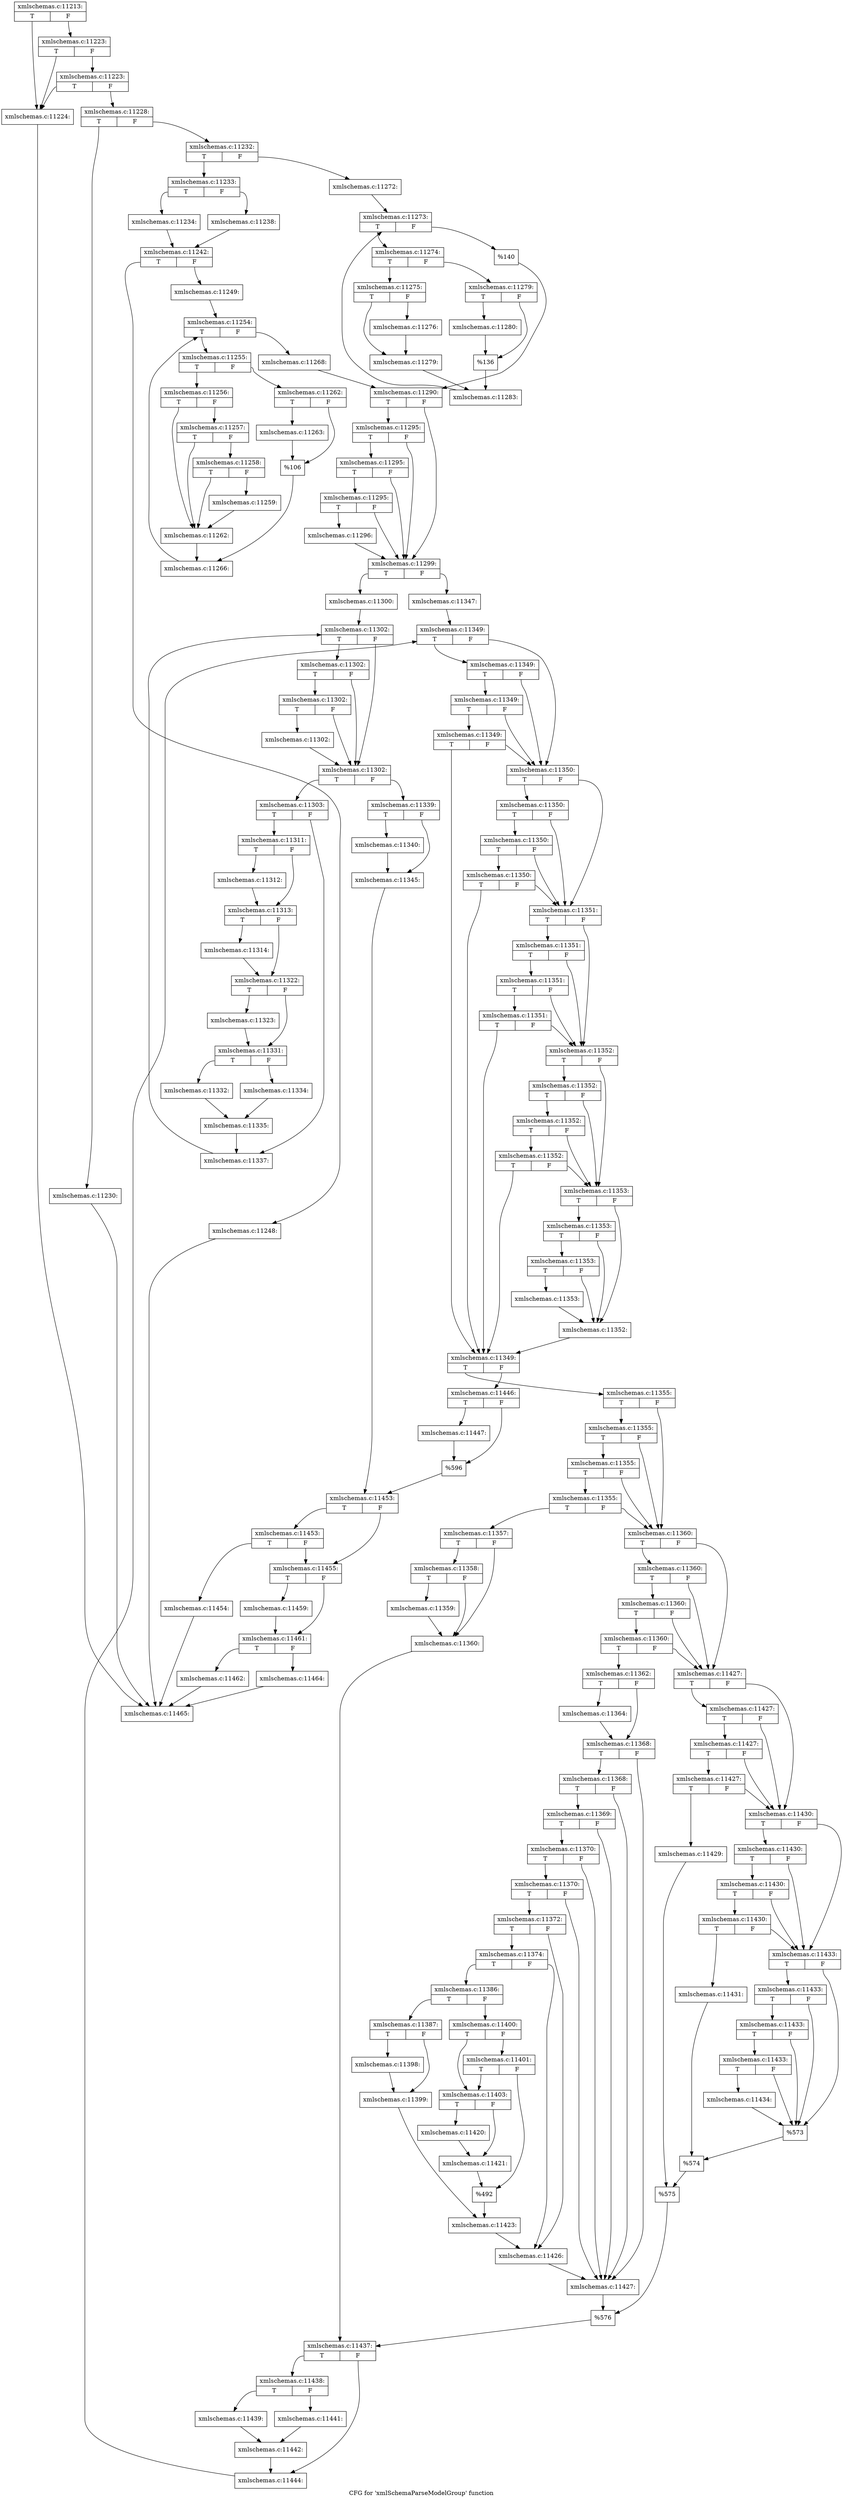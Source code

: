 digraph "CFG for 'xmlSchemaParseModelGroup' function" {
	label="CFG for 'xmlSchemaParseModelGroup' function";

	Node0x4e5e190 [shape=record,label="{xmlschemas.c:11213:|{<s0>T|<s1>F}}"];
	Node0x4e5e190:s0 -> Node0x4e64960;
	Node0x4e5e190:s1 -> Node0x4e64a80;
	Node0x4e64a80 [shape=record,label="{xmlschemas.c:11223:|{<s0>T|<s1>F}}"];
	Node0x4e64a80:s0 -> Node0x4e64960;
	Node0x4e64a80:s1 -> Node0x4e64a00;
	Node0x4e64a00 [shape=record,label="{xmlschemas.c:11223:|{<s0>T|<s1>F}}"];
	Node0x4e64a00:s0 -> Node0x4e64960;
	Node0x4e64a00:s1 -> Node0x4e649b0;
	Node0x4e64960 [shape=record,label="{xmlschemas.c:11224:}"];
	Node0x4e64960 -> Node0x4e61f70;
	Node0x4e649b0 [shape=record,label="{xmlschemas.c:11228:|{<s0>T|<s1>F}}"];
	Node0x4e649b0:s0 -> Node0x4e65c10;
	Node0x4e649b0:s1 -> Node0x4e66100;
	Node0x4e65c10 [shape=record,label="{xmlschemas.c:11230:}"];
	Node0x4e65c10 -> Node0x4e61f70;
	Node0x4e66100 [shape=record,label="{xmlschemas.c:11232:|{<s0>T|<s1>F}}"];
	Node0x4e66100:s0 -> Node0x4e663a0;
	Node0x4e66100:s1 -> Node0x4e66440;
	Node0x4e663a0 [shape=record,label="{xmlschemas.c:11233:|{<s0>T|<s1>F}}"];
	Node0x4e663a0:s0 -> Node0x4e66630;
	Node0x4e663a0:s1 -> Node0x4e666d0;
	Node0x4e66630 [shape=record,label="{xmlschemas.c:11234:}"];
	Node0x4e66630 -> Node0x4e66680;
	Node0x4e666d0 [shape=record,label="{xmlschemas.c:11238:}"];
	Node0x4e666d0 -> Node0x4e66680;
	Node0x4e66680 [shape=record,label="{xmlschemas.c:11242:|{<s0>T|<s1>F}}"];
	Node0x4e66680:s0 -> Node0x4514350;
	Node0x4e66680:s1 -> Node0x4e66f00;
	Node0x4514350 [shape=record,label="{xmlschemas.c:11248:}"];
	Node0x4514350 -> Node0x4e61f70;
	Node0x4e66f00 [shape=record,label="{xmlschemas.c:11249:}"];
	Node0x4e66f00 -> Node0x4e69a10;
	Node0x4e69a10 [shape=record,label="{xmlschemas.c:11254:|{<s0>T|<s1>F}}"];
	Node0x4e69a10:s0 -> Node0x4e69dc0;
	Node0x4e69a10:s1 -> Node0x4e69bf0;
	Node0x4e69dc0 [shape=record,label="{xmlschemas.c:11255:|{<s0>T|<s1>F}}"];
	Node0x4e69dc0:s0 -> Node0x4e69f00;
	Node0x4e69dc0:s1 -> Node0x4e69fa0;
	Node0x4e69f00 [shape=record,label="{xmlschemas.c:11256:|{<s0>T|<s1>F}}"];
	Node0x4e69f00:s0 -> Node0x4e6a380;
	Node0x4e69f00:s1 -> Node0x4e6a450;
	Node0x4e6a450 [shape=record,label="{xmlschemas.c:11257:|{<s0>T|<s1>F}}"];
	Node0x4e6a450:s0 -> Node0x4e6a380;
	Node0x4e6a450:s1 -> Node0x4e6a3d0;
	Node0x4e6a3d0 [shape=record,label="{xmlschemas.c:11258:|{<s0>T|<s1>F}}"];
	Node0x4e6a3d0:s0 -> Node0x4e6a380;
	Node0x4e6a3d0:s1 -> Node0x4e6a330;
	Node0x4e6a330 [shape=record,label="{xmlschemas.c:11259:}"];
	Node0x4e6a330 -> Node0x4e6a380;
	Node0x4e6a380 [shape=record,label="{xmlschemas.c:11262:}"];
	Node0x4e6a380 -> Node0x4e69f50;
	Node0x4e69fa0 [shape=record,label="{xmlschemas.c:11262:|{<s0>T|<s1>F}}"];
	Node0x4e69fa0:s0 -> Node0x4e6b820;
	Node0x4e69fa0:s1 -> Node0x4e6b870;
	Node0x4e6b820 [shape=record,label="{xmlschemas.c:11263:}"];
	Node0x4e6b820 -> Node0x4e6b870;
	Node0x4e6b870 [shape=record,label="{%106}"];
	Node0x4e6b870 -> Node0x4e69f50;
	Node0x4e69f50 [shape=record,label="{xmlschemas.c:11266:}"];
	Node0x4e69f50 -> Node0x4e69a10;
	Node0x4e69bf0 [shape=record,label="{xmlschemas.c:11268:}"];
	Node0x4e69bf0 -> Node0x4e663f0;
	Node0x4e66440 [shape=record,label="{xmlschemas.c:11272:}"];
	Node0x4e66440 -> Node0x4e6c970;
	Node0x4e6c970 [shape=record,label="{xmlschemas.c:11273:|{<s0>T|<s1>F}}"];
	Node0x4e6c970:s0 -> Node0x4e6cd20;
	Node0x4e6c970:s1 -> Node0x4e6cb50;
	Node0x4e6cd20 [shape=record,label="{xmlschemas.c:11274:|{<s0>T|<s1>F}}"];
	Node0x4e6cd20:s0 -> Node0x4e6ce60;
	Node0x4e6cd20:s1 -> Node0x4e6cf00;
	Node0x4e6ce60 [shape=record,label="{xmlschemas.c:11275:|{<s0>T|<s1>F}}"];
	Node0x4e6ce60:s0 -> Node0x4e6d2e0;
	Node0x4e6ce60:s1 -> Node0x4e6d290;
	Node0x4e6d290 [shape=record,label="{xmlschemas.c:11276:}"];
	Node0x4e6d290 -> Node0x4e6d2e0;
	Node0x4e6d2e0 [shape=record,label="{xmlschemas.c:11279:}"];
	Node0x4e6d2e0 -> Node0x4e6ceb0;
	Node0x4e6cf00 [shape=record,label="{xmlschemas.c:11279:|{<s0>T|<s1>F}}"];
	Node0x4e6cf00:s0 -> Node0x4e6dbc0;
	Node0x4e6cf00:s1 -> Node0x4e6dc10;
	Node0x4e6dbc0 [shape=record,label="{xmlschemas.c:11280:}"];
	Node0x4e6dbc0 -> Node0x4e6dc10;
	Node0x4e6dc10 [shape=record,label="{%136}"];
	Node0x4e6dc10 -> Node0x4e6ceb0;
	Node0x4e6ceb0 [shape=record,label="{xmlschemas.c:11283:}"];
	Node0x4e6ceb0 -> Node0x4e6c970;
	Node0x4e6cb50 [shape=record,label="{%140}"];
	Node0x4e6cb50 -> Node0x4e663f0;
	Node0x4e663f0 [shape=record,label="{xmlschemas.c:11290:|{<s0>T|<s1>F}}"];
	Node0x4e663f0:s0 -> Node0x4e6f0f0;
	Node0x4e663f0:s1 -> Node0x4e6efd0;
	Node0x4e6f0f0 [shape=record,label="{xmlschemas.c:11295:|{<s0>T|<s1>F}}"];
	Node0x4e6f0f0:s0 -> Node0x4e6f0a0;
	Node0x4e6f0f0:s1 -> Node0x4e6efd0;
	Node0x4e6f0a0 [shape=record,label="{xmlschemas.c:11295:|{<s0>T|<s1>F}}"];
	Node0x4e6f0a0:s0 -> Node0x4e6f020;
	Node0x4e6f0a0:s1 -> Node0x4e6efd0;
	Node0x4e6f020 [shape=record,label="{xmlschemas.c:11295:|{<s0>T|<s1>F}}"];
	Node0x4e6f020:s0 -> Node0x4e6ef80;
	Node0x4e6f020:s1 -> Node0x4e6efd0;
	Node0x4e6ef80 [shape=record,label="{xmlschemas.c:11296:}"];
	Node0x4e6ef80 -> Node0x4e6efd0;
	Node0x4e6efd0 [shape=record,label="{xmlschemas.c:11299:|{<s0>T|<s1>F}}"];
	Node0x4e6efd0:s0 -> Node0x4e704e0;
	Node0x4e6efd0:s1 -> Node0x4e70580;
	Node0x4e704e0 [shape=record,label="{xmlschemas.c:11300:}"];
	Node0x4e704e0 -> Node0x4e70ef0;
	Node0x4e70ef0 [shape=record,label="{xmlschemas.c:11302:|{<s0>T|<s1>F}}"];
	Node0x4e70ef0:s0 -> Node0x4e71220;
	Node0x4e70ef0:s1 -> Node0x4e71130;
	Node0x4e71220 [shape=record,label="{xmlschemas.c:11302:|{<s0>T|<s1>F}}"];
	Node0x4e71220:s0 -> Node0x4e711d0;
	Node0x4e71220:s1 -> Node0x4e71130;
	Node0x4e711d0 [shape=record,label="{xmlschemas.c:11302:|{<s0>T|<s1>F}}"];
	Node0x4e711d0:s0 -> Node0x4e71180;
	Node0x4e711d0:s1 -> Node0x4e71130;
	Node0x4e71180 [shape=record,label="{xmlschemas.c:11302:}"];
	Node0x4e71180 -> Node0x4e71130;
	Node0x4e71130 [shape=record,label="{xmlschemas.c:11302:|{<s0>T|<s1>F}}"];
	Node0x4e71130:s0 -> Node0x4e718f0;
	Node0x4e71130:s1 -> Node0x4e710b0;
	Node0x4e718f0 [shape=record,label="{xmlschemas.c:11303:|{<s0>T|<s1>F}}"];
	Node0x4e718f0:s0 -> Node0x4e724c0;
	Node0x4e718f0:s1 -> Node0x4e72510;
	Node0x4e724c0 [shape=record,label="{xmlschemas.c:11311:|{<s0>T|<s1>F}}"];
	Node0x4e724c0:s0 -> Node0x4e728d0;
	Node0x4e724c0:s1 -> Node0x4e72920;
	Node0x4e728d0 [shape=record,label="{xmlschemas.c:11312:}"];
	Node0x4e728d0 -> Node0x4e72920;
	Node0x4e72920 [shape=record,label="{xmlschemas.c:11313:|{<s0>T|<s1>F}}"];
	Node0x4e72920:s0 -> Node0x4e72d70;
	Node0x4e72920:s1 -> Node0x4e72dc0;
	Node0x4e72d70 [shape=record,label="{xmlschemas.c:11314:}"];
	Node0x4e72d70 -> Node0x4e72dc0;
	Node0x4e72dc0 [shape=record,label="{xmlschemas.c:11322:|{<s0>T|<s1>F}}"];
	Node0x4e72dc0:s0 -> Node0x4e73a90;
	Node0x4e72dc0:s1 -> Node0x4e73ae0;
	Node0x4e73a90 [shape=record,label="{xmlschemas.c:11323:}"];
	Node0x4e73a90 -> Node0x4e73ae0;
	Node0x4e73ae0 [shape=record,label="{xmlschemas.c:11331:|{<s0>T|<s1>F}}"];
	Node0x4e73ae0:s0 -> Node0x4e74770;
	Node0x4e73ae0:s1 -> Node0x4e74810;
	Node0x4e74770 [shape=record,label="{xmlschemas.c:11332:}"];
	Node0x4e74770 -> Node0x4e747c0;
	Node0x4e74810 [shape=record,label="{xmlschemas.c:11334:}"];
	Node0x4e74810 -> Node0x4e747c0;
	Node0x4e747c0 [shape=record,label="{xmlschemas.c:11335:}"];
	Node0x4e747c0 -> Node0x4e72510;
	Node0x4e72510 [shape=record,label="{xmlschemas.c:11337:}"];
	Node0x4e72510 -> Node0x4e70ef0;
	Node0x4e710b0 [shape=record,label="{xmlschemas.c:11339:|{<s0>T|<s1>F}}"];
	Node0x4e710b0:s0 -> Node0x4e757e0;
	Node0x4e710b0:s1 -> Node0x4e75830;
	Node0x4e757e0 [shape=record,label="{xmlschemas.c:11340:}"];
	Node0x4e757e0 -> Node0x4e75830;
	Node0x4e75830 [shape=record,label="{xmlschemas.c:11345:}"];
	Node0x4e75830 -> Node0x4e70530;
	Node0x4e70580 [shape=record,label="{xmlschemas.c:11347:}"];
	Node0x4e70580 -> Node0x4e76910;
	Node0x4e76910 [shape=record,label="{xmlschemas.c:11349:|{<s0>T|<s1>F}}"];
	Node0x4e76910:s0 -> Node0x4e76ea0;
	Node0x4e76910:s1 -> Node0x4e76d50;
	Node0x4e76ea0 [shape=record,label="{xmlschemas.c:11349:|{<s0>T|<s1>F}}"];
	Node0x4e76ea0:s0 -> Node0x4e76e50;
	Node0x4e76ea0:s1 -> Node0x4e76d50;
	Node0x4e76e50 [shape=record,label="{xmlschemas.c:11349:|{<s0>T|<s1>F}}"];
	Node0x4e76e50:s0 -> Node0x4e76dd0;
	Node0x4e76e50:s1 -> Node0x4e76d50;
	Node0x4e76dd0 [shape=record,label="{xmlschemas.c:11349:|{<s0>T|<s1>F}}"];
	Node0x4e76dd0:s0 -> Node0x4e76bb0;
	Node0x4e76dd0:s1 -> Node0x4e76d50;
	Node0x4e76d50 [shape=record,label="{xmlschemas.c:11350:|{<s0>T|<s1>F}}"];
	Node0x4e76d50:s0 -> Node0x4e77a20;
	Node0x4e76d50:s1 -> Node0x4e76cd0;
	Node0x4e77a20 [shape=record,label="{xmlschemas.c:11350:|{<s0>T|<s1>F}}"];
	Node0x4e77a20:s0 -> Node0x4e779d0;
	Node0x4e77a20:s1 -> Node0x4e76cd0;
	Node0x4e779d0 [shape=record,label="{xmlschemas.c:11350:|{<s0>T|<s1>F}}"];
	Node0x4e779d0:s0 -> Node0x4e77980;
	Node0x4e779d0:s1 -> Node0x4e76cd0;
	Node0x4e77980 [shape=record,label="{xmlschemas.c:11350:|{<s0>T|<s1>F}}"];
	Node0x4e77980:s0 -> Node0x4e76bb0;
	Node0x4e77980:s1 -> Node0x4e76cd0;
	Node0x4e76cd0 [shape=record,label="{xmlschemas.c:11351:|{<s0>T|<s1>F}}"];
	Node0x4e76cd0:s0 -> Node0x4e786a0;
	Node0x4e76cd0:s1 -> Node0x4e76c50;
	Node0x4e786a0 [shape=record,label="{xmlschemas.c:11351:|{<s0>T|<s1>F}}"];
	Node0x4e786a0:s0 -> Node0x4e78650;
	Node0x4e786a0:s1 -> Node0x4e76c50;
	Node0x4e78650 [shape=record,label="{xmlschemas.c:11351:|{<s0>T|<s1>F}}"];
	Node0x4e78650:s0 -> Node0x4e78600;
	Node0x4e78650:s1 -> Node0x4e76c50;
	Node0x4e78600 [shape=record,label="{xmlschemas.c:11351:|{<s0>T|<s1>F}}"];
	Node0x4e78600:s0 -> Node0x4e76bb0;
	Node0x4e78600:s1 -> Node0x4e76c50;
	Node0x4e76c50 [shape=record,label="{xmlschemas.c:11352:|{<s0>T|<s1>F}}"];
	Node0x4e76c50:s0 -> Node0x4e79490;
	Node0x4e76c50:s1 -> Node0x4e76c00;
	Node0x4e79490 [shape=record,label="{xmlschemas.c:11352:|{<s0>T|<s1>F}}"];
	Node0x4e79490:s0 -> Node0x4e79440;
	Node0x4e79490:s1 -> Node0x4e76c00;
	Node0x4e79440 [shape=record,label="{xmlschemas.c:11352:|{<s0>T|<s1>F}}"];
	Node0x4e79440:s0 -> Node0x4e793c0;
	Node0x4e79440:s1 -> Node0x4e76c00;
	Node0x4e793c0 [shape=record,label="{xmlschemas.c:11352:|{<s0>T|<s1>F}}"];
	Node0x4e793c0:s0 -> Node0x4e76bb0;
	Node0x4e793c0:s1 -> Node0x4e76c00;
	Node0x4e76c00 [shape=record,label="{xmlschemas.c:11353:|{<s0>T|<s1>F}}"];
	Node0x4e76c00:s0 -> Node0x4e7a2f0;
	Node0x4e76c00:s1 -> Node0x4e7a0d0;
	Node0x4e7a2f0 [shape=record,label="{xmlschemas.c:11353:|{<s0>T|<s1>F}}"];
	Node0x4e7a2f0:s0 -> Node0x4e7a2a0;
	Node0x4e7a2f0:s1 -> Node0x4e7a0d0;
	Node0x4e7a2a0 [shape=record,label="{xmlschemas.c:11353:|{<s0>T|<s1>F}}"];
	Node0x4e7a2a0:s0 -> Node0x4e7a250;
	Node0x4e7a2a0:s1 -> Node0x4e7a0d0;
	Node0x4e7a250 [shape=record,label="{xmlschemas.c:11353:}"];
	Node0x4e7a250 -> Node0x4e7a0d0;
	Node0x4e7a0d0 [shape=record,label="{xmlschemas.c:11352:}"];
	Node0x4e7a0d0 -> Node0x4e76bb0;
	Node0x4e76bb0 [shape=record,label="{xmlschemas.c:11349:|{<s0>T|<s1>F}}"];
	Node0x4e76bb0:s0 -> Node0x4e7aac0;
	Node0x4e76bb0:s1 -> Node0x4e76b30;
	Node0x4e7aac0 [shape=record,label="{xmlschemas.c:11355:|{<s0>T|<s1>F}}"];
	Node0x4e7aac0:s0 -> Node0x4e7b410;
	Node0x4e7aac0:s1 -> Node0x4e7b2f0;
	Node0x4e7b410 [shape=record,label="{xmlschemas.c:11355:|{<s0>T|<s1>F}}"];
	Node0x4e7b410:s0 -> Node0x4e7b3c0;
	Node0x4e7b410:s1 -> Node0x4e7b2f0;
	Node0x4e7b3c0 [shape=record,label="{xmlschemas.c:11355:|{<s0>T|<s1>F}}"];
	Node0x4e7b3c0:s0 -> Node0x4e7b340;
	Node0x4e7b3c0:s1 -> Node0x4e7b2f0;
	Node0x4e7b340 [shape=record,label="{xmlschemas.c:11355:|{<s0>T|<s1>F}}"];
	Node0x4e7b340:s0 -> Node0x4e7b250;
	Node0x4e7b340:s1 -> Node0x4e7b2f0;
	Node0x4e7b250 [shape=record,label="{xmlschemas.c:11357:|{<s0>T|<s1>F}}"];
	Node0x4e7b250:s0 -> Node0x4e7c5e0;
	Node0x4e7b250:s1 -> Node0x4e7c590;
	Node0x4e7c5e0 [shape=record,label="{xmlschemas.c:11358:|{<s0>T|<s1>F}}"];
	Node0x4e7c5e0:s0 -> Node0x4e7c540;
	Node0x4e7c5e0:s1 -> Node0x4e7c590;
	Node0x4e7c540 [shape=record,label="{xmlschemas.c:11359:}"];
	Node0x4e7c540 -> Node0x4e7c590;
	Node0x4e7c590 [shape=record,label="{xmlschemas.c:11360:}"];
	Node0x4e7c590 -> Node0x4e7b2a0;
	Node0x4e7b2f0 [shape=record,label="{xmlschemas.c:11360:|{<s0>T|<s1>F}}"];
	Node0x4e7b2f0:s0 -> Node0x4e7cf10;
	Node0x4e7b2f0:s1 -> Node0x4e7cdf0;
	Node0x4e7cf10 [shape=record,label="{xmlschemas.c:11360:|{<s0>T|<s1>F}}"];
	Node0x4e7cf10:s0 -> Node0x4e7cec0;
	Node0x4e7cf10:s1 -> Node0x4e7cdf0;
	Node0x4e7cec0 [shape=record,label="{xmlschemas.c:11360:|{<s0>T|<s1>F}}"];
	Node0x4e7cec0:s0 -> Node0x4e7ce40;
	Node0x4e7cec0:s1 -> Node0x4e7cdf0;
	Node0x4e7ce40 [shape=record,label="{xmlschemas.c:11360:|{<s0>T|<s1>F}}"];
	Node0x4e7ce40:s0 -> Node0x4e7cd50;
	Node0x4e7ce40:s1 -> Node0x4e7cdf0;
	Node0x4e7cd50 [shape=record,label="{xmlschemas.c:11362:|{<s0>T|<s1>F}}"];
	Node0x4e7cd50:s0 -> Node0x4e7dee0;
	Node0x4e7cd50:s1 -> Node0x4e7df30;
	Node0x4e7dee0 [shape=record,label="{xmlschemas.c:11364:}"];
	Node0x4e7dee0 -> Node0x4e7df30;
	Node0x4e7df30 [shape=record,label="{xmlschemas.c:11368:|{<s0>T|<s1>F}}"];
	Node0x4e7df30:s0 -> Node0x4e7e690;
	Node0x4e7df30:s1 -> Node0x4e7e4c0;
	Node0x4e7e690 [shape=record,label="{xmlschemas.c:11368:|{<s0>T|<s1>F}}"];
	Node0x4e7e690:s0 -> Node0x4e7e610;
	Node0x4e7e690:s1 -> Node0x4e7e4c0;
	Node0x4e7e610 [shape=record,label="{xmlschemas.c:11369:|{<s0>T|<s1>F}}"];
	Node0x4e7e610:s0 -> Node0x4e7e590;
	Node0x4e7e610:s1 -> Node0x4e7e4c0;
	Node0x4e7e590 [shape=record,label="{xmlschemas.c:11370:|{<s0>T|<s1>F}}"];
	Node0x4e7e590:s0 -> Node0x4e7e510;
	Node0x4e7e590:s1 -> Node0x4e7e4c0;
	Node0x4e7e510 [shape=record,label="{xmlschemas.c:11370:|{<s0>T|<s1>F}}"];
	Node0x4e7e510:s0 -> Node0x4e7e470;
	Node0x4e7e510:s1 -> Node0x4e7e4c0;
	Node0x4e7e470 [shape=record,label="{xmlschemas.c:11372:|{<s0>T|<s1>F}}"];
	Node0x4e7e470:s0 -> Node0x4e7f860;
	Node0x4e7e470:s1 -> Node0x4e7f810;
	Node0x4e7f860 [shape=record,label="{xmlschemas.c:11374:|{<s0>T|<s1>F}}"];
	Node0x4e7f860:s0 -> Node0x4e7f7c0;
	Node0x4e7f860:s1 -> Node0x4e7f810;
	Node0x4e7f7c0 [shape=record,label="{xmlschemas.c:11386:|{<s0>T|<s1>F}}"];
	Node0x4e7f7c0:s0 -> Node0x4e80890;
	Node0x4e7f7c0:s1 -> Node0x4e80930;
	Node0x4e80890 [shape=record,label="{xmlschemas.c:11387:|{<s0>T|<s1>F}}"];
	Node0x4e80890:s0 -> Node0x4e81da0;
	Node0x4e80890:s1 -> Node0x4e81df0;
	Node0x4e81da0 [shape=record,label="{xmlschemas.c:11398:}"];
	Node0x4e81da0 -> Node0x4e81df0;
	Node0x4e81df0 [shape=record,label="{xmlschemas.c:11399:}"];
	Node0x4e81df0 -> Node0x4e808e0;
	Node0x4e80930 [shape=record,label="{xmlschemas.c:11400:|{<s0>T|<s1>F}}"];
	Node0x4e80930:s0 -> Node0x4e824f0;
	Node0x4e80930:s1 -> Node0x4e82590;
	Node0x4e82590 [shape=record,label="{xmlschemas.c:11401:|{<s0>T|<s1>F}}"];
	Node0x4e82590:s0 -> Node0x4e824f0;
	Node0x4e82590:s1 -> Node0x4e82540;
	Node0x4e824f0 [shape=record,label="{xmlschemas.c:11403:|{<s0>T|<s1>F}}"];
	Node0x4e824f0:s0 -> Node0x4e83f10;
	Node0x4e824f0:s1 -> Node0x4e83f60;
	Node0x4e83f10 [shape=record,label="{xmlschemas.c:11420:}"];
	Node0x4e83f10 -> Node0x4e83f60;
	Node0x4e83f60 [shape=record,label="{xmlschemas.c:11421:}"];
	Node0x4e83f60 -> Node0x4e82540;
	Node0x4e82540 [shape=record,label="{%492}"];
	Node0x4e82540 -> Node0x4e808e0;
	Node0x4e808e0 [shape=record,label="{xmlschemas.c:11423:}"];
	Node0x4e808e0 -> Node0x4e7f810;
	Node0x4e7f810 [shape=record,label="{xmlschemas.c:11426:}"];
	Node0x4e7f810 -> Node0x4e7e4c0;
	Node0x4e7e4c0 [shape=record,label="{xmlschemas.c:11427:}"];
	Node0x4e7e4c0 -> Node0x4e7cda0;
	Node0x4e7cdf0 [shape=record,label="{xmlschemas.c:11427:|{<s0>T|<s1>F}}"];
	Node0x4e7cdf0:s0 -> Node0x4e85330;
	Node0x4e7cdf0:s1 -> Node0x4e85210;
	Node0x4e85330 [shape=record,label="{xmlschemas.c:11427:|{<s0>T|<s1>F}}"];
	Node0x4e85330:s0 -> Node0x4e852e0;
	Node0x4e85330:s1 -> Node0x4e85210;
	Node0x4e852e0 [shape=record,label="{xmlschemas.c:11427:|{<s0>T|<s1>F}}"];
	Node0x4e852e0:s0 -> Node0x4e85260;
	Node0x4e852e0:s1 -> Node0x4e85210;
	Node0x4e85260 [shape=record,label="{xmlschemas.c:11427:|{<s0>T|<s1>F}}"];
	Node0x4e85260:s0 -> Node0x4e85170;
	Node0x4e85260:s1 -> Node0x4e85210;
	Node0x4e85170 [shape=record,label="{xmlschemas.c:11429:}"];
	Node0x4e85170 -> Node0x4e851c0;
	Node0x4e85210 [shape=record,label="{xmlschemas.c:11430:|{<s0>T|<s1>F}}"];
	Node0x4e85210:s0 -> Node0x4e86f70;
	Node0x4e85210:s1 -> Node0x4e86e80;
	Node0x4e86f70 [shape=record,label="{xmlschemas.c:11430:|{<s0>T|<s1>F}}"];
	Node0x4e86f70:s0 -> Node0x4e86f20;
	Node0x4e86f70:s1 -> Node0x4e86e80;
	Node0x4e86f20 [shape=record,label="{xmlschemas.c:11430:|{<s0>T|<s1>F}}"];
	Node0x4e86f20:s0 -> Node0x4e86ed0;
	Node0x4e86f20:s1 -> Node0x4e86e80;
	Node0x4e86ed0 [shape=record,label="{xmlschemas.c:11430:|{<s0>T|<s1>F}}"];
	Node0x4e86ed0:s0 -> Node0x4e86950;
	Node0x4e86ed0:s1 -> Node0x4e86e80;
	Node0x4e86950 [shape=record,label="{xmlschemas.c:11431:}"];
	Node0x4e86950 -> Node0x4e86e30;
	Node0x4e86e80 [shape=record,label="{xmlschemas.c:11433:|{<s0>T|<s1>F}}"];
	Node0x4e86e80:s0 -> Node0x4e87fe0;
	Node0x4e86e80:s1 -> Node0x4e87ec0;
	Node0x4e87fe0 [shape=record,label="{xmlschemas.c:11433:|{<s0>T|<s1>F}}"];
	Node0x4e87fe0:s0 -> Node0x4e87f90;
	Node0x4e87fe0:s1 -> Node0x4e87ec0;
	Node0x4e87f90 [shape=record,label="{xmlschemas.c:11433:|{<s0>T|<s1>F}}"];
	Node0x4e87f90:s0 -> Node0x4e87f10;
	Node0x4e87f90:s1 -> Node0x4e87ec0;
	Node0x4e87f10 [shape=record,label="{xmlschemas.c:11433:|{<s0>T|<s1>F}}"];
	Node0x4e87f10:s0 -> Node0x4e87e70;
	Node0x4e87f10:s1 -> Node0x4e87ec0;
	Node0x4e87e70 [shape=record,label="{xmlschemas.c:11434:}"];
	Node0x4e87e70 -> Node0x4e87ec0;
	Node0x4e87ec0 [shape=record,label="{%573}"];
	Node0x4e87ec0 -> Node0x4e86e30;
	Node0x4e86e30 [shape=record,label="{%574}"];
	Node0x4e86e30 -> Node0x4e851c0;
	Node0x4e851c0 [shape=record,label="{%575}"];
	Node0x4e851c0 -> Node0x4e7cda0;
	Node0x4e7cda0 [shape=record,label="{%576}"];
	Node0x4e7cda0 -> Node0x4e7b2a0;
	Node0x4e7b2a0 [shape=record,label="{xmlschemas.c:11437:|{<s0>T|<s1>F}}"];
	Node0x4e7b2a0:s0 -> Node0x4e89270;
	Node0x4e7b2a0:s1 -> Node0x4e892c0;
	Node0x4e89270 [shape=record,label="{xmlschemas.c:11438:|{<s0>T|<s1>F}}"];
	Node0x4e89270:s0 -> Node0x4e89600;
	Node0x4e89270:s1 -> Node0x4e896a0;
	Node0x4e89600 [shape=record,label="{xmlschemas.c:11439:}"];
	Node0x4e89600 -> Node0x4e89650;
	Node0x4e896a0 [shape=record,label="{xmlschemas.c:11441:}"];
	Node0x4e896a0 -> Node0x4e89650;
	Node0x4e89650 [shape=record,label="{xmlschemas.c:11442:}"];
	Node0x4e89650 -> Node0x4e892c0;
	Node0x4e892c0 [shape=record,label="{xmlschemas.c:11444:}"];
	Node0x4e892c0 -> Node0x4e76910;
	Node0x4e76b30 [shape=record,label="{xmlschemas.c:11446:|{<s0>T|<s1>F}}"];
	Node0x4e76b30:s0 -> Node0x4e8a4b0;
	Node0x4e76b30:s1 -> Node0x4e8a500;
	Node0x4e8a4b0 [shape=record,label="{xmlschemas.c:11447:}"];
	Node0x4e8a4b0 -> Node0x4e8a500;
	Node0x4e8a500 [shape=record,label="{%596}"];
	Node0x4e8a500 -> Node0x4e70530;
	Node0x4e70530 [shape=record,label="{xmlschemas.c:11453:|{<s0>T|<s1>F}}"];
	Node0x4e70530:s0 -> Node0x4e8afb0;
	Node0x4e70530:s1 -> Node0x4e8af60;
	Node0x4e8afb0 [shape=record,label="{xmlschemas.c:11453:|{<s0>T|<s1>F}}"];
	Node0x4e8afb0:s0 -> Node0x4e8af10;
	Node0x4e8afb0:s1 -> Node0x4e8af60;
	Node0x4e8af10 [shape=record,label="{xmlschemas.c:11454:}"];
	Node0x4e8af10 -> Node0x4e61f70;
	Node0x4e8af60 [shape=record,label="{xmlschemas.c:11455:|{<s0>T|<s1>F}}"];
	Node0x4e8af60:s0 -> Node0x4e8b630;
	Node0x4e8af60:s1 -> Node0x4e8b680;
	Node0x4e8b630 [shape=record,label="{xmlschemas.c:11459:}"];
	Node0x4e8b630 -> Node0x4e8b680;
	Node0x4e8b680 [shape=record,label="{xmlschemas.c:11461:|{<s0>T|<s1>F}}"];
	Node0x4e8b680:s0 -> Node0x4e8bd70;
	Node0x4e8b680:s1 -> Node0x4e8be10;
	Node0x4e8bd70 [shape=record,label="{xmlschemas.c:11462:}"];
	Node0x4e8bd70 -> Node0x4e61f70;
	Node0x4e8be10 [shape=record,label="{xmlschemas.c:11464:}"];
	Node0x4e8be10 -> Node0x4e61f70;
	Node0x4e61f70 [shape=record,label="{xmlschemas.c:11465:}"];
}
